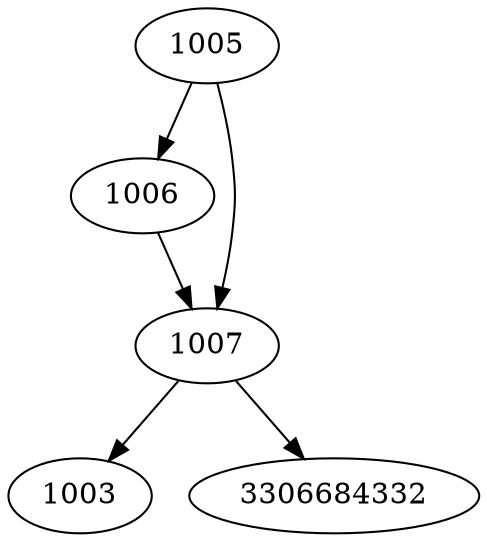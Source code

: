 strict digraph  {
1003;
3306684332;
1005;
1006;
1007;
1005 -> 1006;
1005 -> 1007;
1006 -> 1007;
1007 -> 1003;
1007 -> 3306684332;
}
